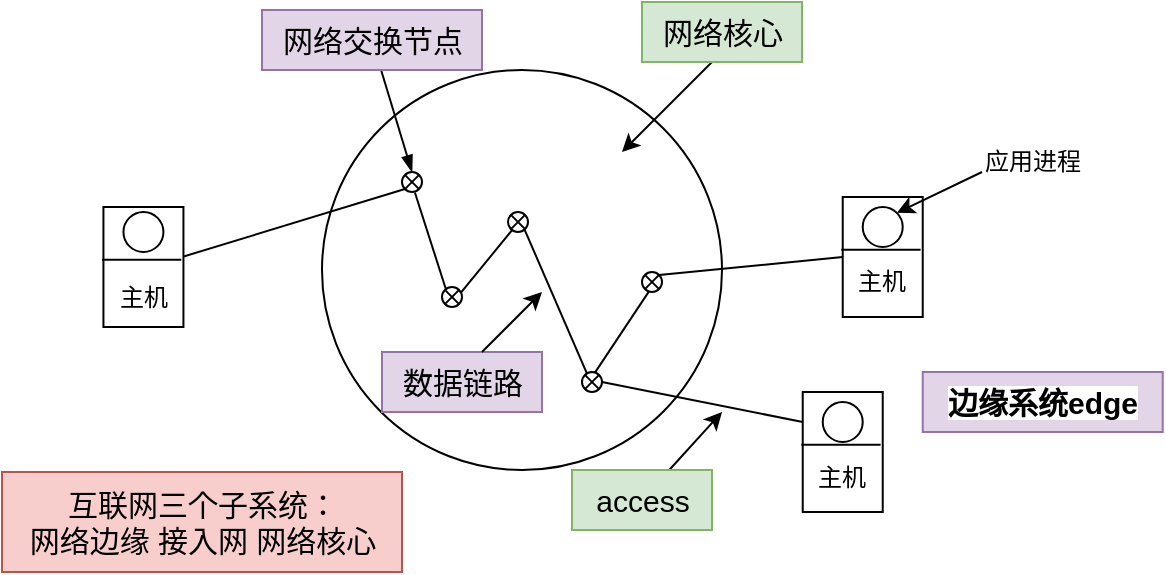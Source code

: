 <mxfile version="20.0.3" type="github">
  <diagram id="7_3nWAONBvqbhg6zF68n" name="第 1 页">
    <mxGraphModel dx="1887" dy="1133" grid="1" gridSize="10" guides="1" tooltips="1" connect="1" arrows="1" fold="1" page="1" pageScale="1" pageWidth="827" pageHeight="1169" math="0" shadow="0">
      <root>
        <mxCell id="0" />
        <mxCell id="1" parent="0" />
        <mxCell id="4xKS2BO0SPP-DSH_cFb6-1" value="" style="ellipse;whiteSpace=wrap;html=1;aspect=fixed;" vertex="1" parent="1">
          <mxGeometry x="310" y="1199" width="200" height="200" as="geometry" />
        </mxCell>
        <mxCell id="4xKS2BO0SPP-DSH_cFb6-40" style="edgeStyle=none;rounded=0;orthogonalLoop=1;jettySize=auto;html=1;exitX=0.5;exitY=0;exitDx=0;exitDy=0;fontSize=15;startArrow=blockThin;startFill=1;endArrow=none;endFill=0;" edge="1" parent="1" target="4xKS2BO0SPP-DSH_cFb6-39">
          <mxGeometry relative="1" as="geometry">
            <mxPoint x="355" y="1250" as="sourcePoint" />
          </mxGeometry>
        </mxCell>
        <mxCell id="4xKS2BO0SPP-DSH_cFb6-13" style="edgeStyle=none;rounded=0;orthogonalLoop=1;jettySize=auto;html=1;exitX=0.729;exitY=0.881;exitDx=0;exitDy=0;entryX=0.265;entryY=0.119;entryDx=0;entryDy=0;entryPerimeter=0;startArrow=none;startFill=0;endArrow=none;endFill=0;exitPerimeter=0;" edge="1" parent="1">
          <mxGeometry relative="1" as="geometry">
            <mxPoint x="411.29" y="1278.81" as="sourcePoint" />
            <mxPoint x="442.65" y="1351.19" as="targetPoint" />
          </mxGeometry>
        </mxCell>
        <mxCell id="4xKS2BO0SPP-DSH_cFb6-12" style="edgeStyle=none;rounded=0;orthogonalLoop=1;jettySize=auto;html=1;exitX=1;exitY=0;exitDx=0;exitDy=0;entryX=0;entryY=1;entryDx=0;entryDy=0;startArrow=none;startFill=0;endArrow=none;endFill=0;" edge="1" parent="1">
          <mxGeometry relative="1" as="geometry">
            <mxPoint x="378.536" y="1311.464" as="sourcePoint" />
            <mxPoint x="405.464" y="1278.536" as="targetPoint" />
          </mxGeometry>
        </mxCell>
        <mxCell id="4xKS2BO0SPP-DSH_cFb6-14" style="edgeStyle=none;rounded=0;orthogonalLoop=1;jettySize=auto;html=1;exitX=0.374;exitY=0.932;exitDx=0;exitDy=0;entryX=0.639;entryY=0.042;entryDx=0;entryDy=0;entryPerimeter=0;startArrow=none;startFill=0;endArrow=none;endFill=0;exitPerimeter=0;" edge="1" parent="1">
          <mxGeometry relative="1" as="geometry">
            <mxPoint x="473.74" y="1309.32" as="sourcePoint" />
            <mxPoint x="446.39" y="1350.42" as="targetPoint" />
          </mxGeometry>
        </mxCell>
        <mxCell id="4xKS2BO0SPP-DSH_cFb6-11" value="" style="endArrow=none;html=1;rounded=0;startArrow=none;startFill=0;exitX=0.232;exitY=-0.023;exitDx=0;exitDy=0;entryX=0.645;entryY=1.023;entryDx=0;entryDy=0;entryPerimeter=0;exitPerimeter=0;" edge="1" parent="1">
          <mxGeometry width="50" height="50" relative="1" as="geometry">
            <mxPoint x="372.32" y="1309.77" as="sourcePoint" />
            <mxPoint x="356.45" y="1260.23" as="targetPoint" />
          </mxGeometry>
        </mxCell>
        <mxCell id="4xKS2BO0SPP-DSH_cFb6-18" style="edgeStyle=none;rounded=0;orthogonalLoop=1;jettySize=auto;html=1;exitX=1;exitY=0.5;exitDx=0;exitDy=0;entryX=0;entryY=1;entryDx=0;entryDy=0;startArrow=none;startFill=0;endArrow=none;endFill=0;" edge="1" parent="1" target="4xKS2BO0SPP-DSH_cFb6-55">
          <mxGeometry relative="1" as="geometry">
            <mxPoint x="240" y="1292.5" as="sourcePoint" />
          </mxGeometry>
        </mxCell>
        <mxCell id="4xKS2BO0SPP-DSH_cFb6-17" style="edgeStyle=none;rounded=0;orthogonalLoop=1;jettySize=auto;html=1;exitX=0;exitY=0.5;exitDx=0;exitDy=0;entryX=1;entryY=0;entryDx=0;entryDy=0;startArrow=none;startFill=0;endArrow=none;endFill=0;" edge="1" parent="1" source="4xKS2BO0SPP-DSH_cFb6-16" target="4xKS2BO0SPP-DSH_cFb6-50">
          <mxGeometry relative="1" as="geometry" />
        </mxCell>
        <mxCell id="4xKS2BO0SPP-DSH_cFb6-16" value="" style="rounded=0;whiteSpace=wrap;html=1;" vertex="1" parent="1">
          <mxGeometry x="570.36" y="1262.5" width="40" height="60" as="geometry" />
        </mxCell>
        <mxCell id="4xKS2BO0SPP-DSH_cFb6-20" style="edgeStyle=none;rounded=0;orthogonalLoop=1;jettySize=auto;html=1;exitX=-0.018;exitY=0.44;exitDx=0;exitDy=0;startArrow=none;startFill=0;endArrow=none;endFill=0;entryX=0.973;entryY=0.44;entryDx=0;entryDy=0;entryPerimeter=0;exitPerimeter=0;" edge="1" parent="1" source="4xKS2BO0SPP-DSH_cFb6-16" target="4xKS2BO0SPP-DSH_cFb6-16">
          <mxGeometry relative="1" as="geometry">
            <mxPoint x="610.36" y="1282.5" as="targetPoint" />
          </mxGeometry>
        </mxCell>
        <mxCell id="4xKS2BO0SPP-DSH_cFb6-21" value="主机" style="text;html=1;strokeColor=none;fillColor=none;align=center;verticalAlign=middle;whiteSpace=wrap;rounded=0;" vertex="1" parent="1">
          <mxGeometry x="560" y="1290" width="60" height="30" as="geometry" />
        </mxCell>
        <mxCell id="4xKS2BO0SPP-DSH_cFb6-23" style="edgeStyle=none;rounded=0;orthogonalLoop=1;jettySize=auto;html=1;exitX=1;exitY=0;exitDx=0;exitDy=0;startArrow=classic;startFill=1;endArrow=none;endFill=0;" edge="1" parent="1" source="4xKS2BO0SPP-DSH_cFb6-22">
          <mxGeometry relative="1" as="geometry">
            <mxPoint x="640" y="1250" as="targetPoint" />
          </mxGeometry>
        </mxCell>
        <mxCell id="4xKS2BO0SPP-DSH_cFb6-22" value="" style="ellipse;whiteSpace=wrap;html=1;" vertex="1" parent="1">
          <mxGeometry x="580.36" y="1267.5" width="20" height="20" as="geometry" />
        </mxCell>
        <mxCell id="4xKS2BO0SPP-DSH_cFb6-24" value="应用进程" style="text;html=1;align=center;verticalAlign=middle;resizable=0;points=[];autosize=1;strokeColor=none;fillColor=none;" vertex="1" parent="1">
          <mxGeometry x="630" y="1230" width="70" height="30" as="geometry" />
        </mxCell>
        <mxCell id="4xKS2BO0SPP-DSH_cFb6-25" value="" style="rounded=0;whiteSpace=wrap;html=1;" vertex="1" parent="1">
          <mxGeometry x="200.72" y="1267.5" width="40" height="60" as="geometry" />
        </mxCell>
        <mxCell id="4xKS2BO0SPP-DSH_cFb6-26" style="edgeStyle=none;rounded=0;orthogonalLoop=1;jettySize=auto;html=1;exitX=-0.018;exitY=0.44;exitDx=0;exitDy=0;startArrow=none;startFill=0;endArrow=none;endFill=0;entryX=0.973;entryY=0.44;entryDx=0;entryDy=0;entryPerimeter=0;exitPerimeter=0;" edge="1" parent="1" source="4xKS2BO0SPP-DSH_cFb6-25" target="4xKS2BO0SPP-DSH_cFb6-25">
          <mxGeometry relative="1" as="geometry">
            <mxPoint x="250.72" y="1342.5" as="targetPoint" />
          </mxGeometry>
        </mxCell>
        <mxCell id="4xKS2BO0SPP-DSH_cFb6-27" value="" style="ellipse;whiteSpace=wrap;html=1;" vertex="1" parent="1">
          <mxGeometry x="210.72" y="1270" width="20" height="20" as="geometry" />
        </mxCell>
        <mxCell id="4xKS2BO0SPP-DSH_cFb6-29" value="主机" style="text;html=1;strokeColor=none;fillColor=none;align=center;verticalAlign=middle;whiteSpace=wrap;rounded=0;" vertex="1" parent="1">
          <mxGeometry x="190.72" y="1297.5" width="60" height="30" as="geometry" />
        </mxCell>
        <mxCell id="4xKS2BO0SPP-DSH_cFb6-31" value="" style="rounded=0;whiteSpace=wrap;html=1;" vertex="1" parent="1">
          <mxGeometry x="550.36" y="1360" width="40" height="60" as="geometry" />
        </mxCell>
        <mxCell id="4xKS2BO0SPP-DSH_cFb6-32" style="edgeStyle=none;rounded=0;orthogonalLoop=1;jettySize=auto;html=1;exitX=-0.018;exitY=0.44;exitDx=0;exitDy=0;startArrow=none;startFill=0;endArrow=none;endFill=0;entryX=0.973;entryY=0.44;entryDx=0;entryDy=0;entryPerimeter=0;exitPerimeter=0;" edge="1" parent="1" source="4xKS2BO0SPP-DSH_cFb6-31" target="4xKS2BO0SPP-DSH_cFb6-31">
          <mxGeometry relative="1" as="geometry">
            <mxPoint x="590.36" y="1380" as="targetPoint" />
          </mxGeometry>
        </mxCell>
        <mxCell id="4xKS2BO0SPP-DSH_cFb6-33" value="主机" style="text;html=1;strokeColor=none;fillColor=none;align=center;verticalAlign=middle;whiteSpace=wrap;rounded=0;" vertex="1" parent="1">
          <mxGeometry x="540" y="1387.5" width="60" height="30" as="geometry" />
        </mxCell>
        <mxCell id="4xKS2BO0SPP-DSH_cFb6-34" value="" style="ellipse;whiteSpace=wrap;html=1;" vertex="1" parent="1">
          <mxGeometry x="560.36" y="1365" width="20" height="20" as="geometry" />
        </mxCell>
        <mxCell id="4xKS2BO0SPP-DSH_cFb6-37" value="&lt;font style=&quot;font-size: 15px;&quot;&gt;&lt;b style=&quot;background-color: rgb(255, 255, 255);&quot;&gt;边缘系统edge&lt;/b&gt;&lt;/font&gt;" style="text;html=1;align=center;verticalAlign=middle;resizable=0;points=[];autosize=1;strokeColor=#9673a6;fillColor=#e1d5e7;" vertex="1" parent="1">
          <mxGeometry x="610.36" y="1350" width="120" height="30" as="geometry" />
        </mxCell>
        <mxCell id="4xKS2BO0SPP-DSH_cFb6-39" value="网络交换节点" style="text;html=1;align=center;verticalAlign=middle;resizable=0;points=[];autosize=1;strokeColor=#9673a6;fillColor=#e1d5e7;fontSize=15;" vertex="1" parent="1">
          <mxGeometry x="280" y="1169" width="110" height="30" as="geometry" />
        </mxCell>
        <mxCell id="4xKS2BO0SPP-DSH_cFb6-41" value="数据链路" style="text;html=1;align=center;verticalAlign=middle;resizable=0;points=[];autosize=1;strokeColor=#9673a6;fillColor=#e1d5e7;fontSize=15;" vertex="1" parent="1">
          <mxGeometry x="340" y="1340" width="80" height="30" as="geometry" />
        </mxCell>
        <mxCell id="4xKS2BO0SPP-DSH_cFb6-44" value="" style="endArrow=classic;html=1;rounded=0;fontSize=15;exitX=0.625;exitY=0;exitDx=0;exitDy=0;exitPerimeter=0;" edge="1" parent="1" source="4xKS2BO0SPP-DSH_cFb6-41">
          <mxGeometry width="50" height="50" relative="1" as="geometry">
            <mxPoint x="400" y="1310" as="sourcePoint" />
            <mxPoint x="420" y="1310" as="targetPoint" />
          </mxGeometry>
        </mxCell>
        <mxCell id="4xKS2BO0SPP-DSH_cFb6-50" value="" style="shape=sumEllipse;perimeter=ellipsePerimeter;whiteSpace=wrap;html=1;backgroundOutline=1;labelBackgroundColor=#;fontSize=15;" vertex="1" parent="1">
          <mxGeometry x="470" y="1300" width="10" height="10" as="geometry" />
        </mxCell>
        <mxCell id="4xKS2BO0SPP-DSH_cFb6-58" style="edgeStyle=none;rounded=0;orthogonalLoop=1;jettySize=auto;html=1;exitX=1;exitY=0.5;exitDx=0;exitDy=0;entryX=0;entryY=0.25;entryDx=0;entryDy=0;fontSize=15;startArrow=none;startFill=0;endArrow=none;endFill=0;" edge="1" parent="1" source="4xKS2BO0SPP-DSH_cFb6-51" target="4xKS2BO0SPP-DSH_cFb6-31">
          <mxGeometry relative="1" as="geometry" />
        </mxCell>
        <mxCell id="4xKS2BO0SPP-DSH_cFb6-51" value="" style="shape=sumEllipse;perimeter=ellipsePerimeter;whiteSpace=wrap;html=1;backgroundOutline=1;labelBackgroundColor=#;fontSize=15;" vertex="1" parent="1">
          <mxGeometry x="440" y="1350" width="10" height="10" as="geometry" />
        </mxCell>
        <mxCell id="4xKS2BO0SPP-DSH_cFb6-53" value="" style="shape=sumEllipse;perimeter=ellipsePerimeter;whiteSpace=wrap;html=1;backgroundOutline=1;labelBackgroundColor=#;fontSize=15;direction=south;" vertex="1" parent="1">
          <mxGeometry x="403" y="1270" width="10" height="10" as="geometry" />
        </mxCell>
        <mxCell id="4xKS2BO0SPP-DSH_cFb6-54" value="" style="shape=sumEllipse;perimeter=ellipsePerimeter;whiteSpace=wrap;html=1;backgroundOutline=1;labelBackgroundColor=#;fontSize=15;" vertex="1" parent="1">
          <mxGeometry x="370" y="1307.5" width="10" height="10" as="geometry" />
        </mxCell>
        <mxCell id="4xKS2BO0SPP-DSH_cFb6-55" value="" style="shape=sumEllipse;perimeter=ellipsePerimeter;whiteSpace=wrap;html=1;backgroundOutline=1;labelBackgroundColor=#;fontSize=15;" vertex="1" parent="1">
          <mxGeometry x="350" y="1250" width="10" height="10" as="geometry" />
        </mxCell>
        <mxCell id="4xKS2BO0SPP-DSH_cFb6-56" value="" style="endArrow=none;html=1;rounded=0;fontSize=15;startArrow=classic;startFill=1;endFill=0;" edge="1" parent="1">
          <mxGeometry width="50" height="50" relative="1" as="geometry">
            <mxPoint x="460" y="1240" as="sourcePoint" />
            <mxPoint x="510" y="1190" as="targetPoint" />
          </mxGeometry>
        </mxCell>
        <mxCell id="4xKS2BO0SPP-DSH_cFb6-57" value="网络核心" style="text;html=1;align=center;verticalAlign=middle;resizable=0;points=[];autosize=1;strokeColor=#82b366;fillColor=#d5e8d4;fontSize=15;" vertex="1" parent="1">
          <mxGeometry x="470" y="1165" width="80" height="30" as="geometry" />
        </mxCell>
        <mxCell id="4xKS2BO0SPP-DSH_cFb6-59" value="" style="endArrow=classic;html=1;rounded=0;fontSize=15;" edge="1" parent="1" source="4xKS2BO0SPP-DSH_cFb6-60">
          <mxGeometry width="50" height="50" relative="1" as="geometry">
            <mxPoint x="480" y="1410" as="sourcePoint" />
            <mxPoint x="510" y="1370" as="targetPoint" />
          </mxGeometry>
        </mxCell>
        <mxCell id="4xKS2BO0SPP-DSH_cFb6-60" value="access" style="text;html=1;align=center;verticalAlign=middle;resizable=0;points=[];autosize=1;strokeColor=#82b366;fillColor=#d5e8d4;fontSize=15;" vertex="1" parent="1">
          <mxGeometry x="435" y="1399" width="70" height="30" as="geometry" />
        </mxCell>
        <mxCell id="4xKS2BO0SPP-DSH_cFb6-61" value="互联网三个子系统：&lt;br&gt;网络边缘 接入网 网络核心" style="text;html=1;align=center;verticalAlign=middle;resizable=0;points=[];autosize=1;strokeColor=#b85450;fillColor=#f8cecc;fontSize=15;" vertex="1" parent="1">
          <mxGeometry x="150" y="1400" width="200" height="50" as="geometry" />
        </mxCell>
      </root>
    </mxGraphModel>
  </diagram>
</mxfile>
